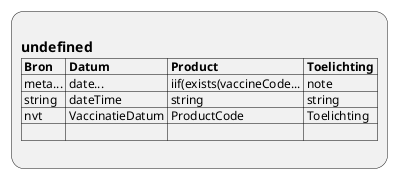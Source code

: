 @startuml ViewDefinition-Immunization
:
== undefined
|= Bron |= Datum |= Product |= Toelichting |
| meta... | date... | iif(exists(vaccineCode... | note |
| string | dateTime | string | string |
| nvt | VaccinatieDatum | ProductCode | Toelichting |
| |
;
@enduml